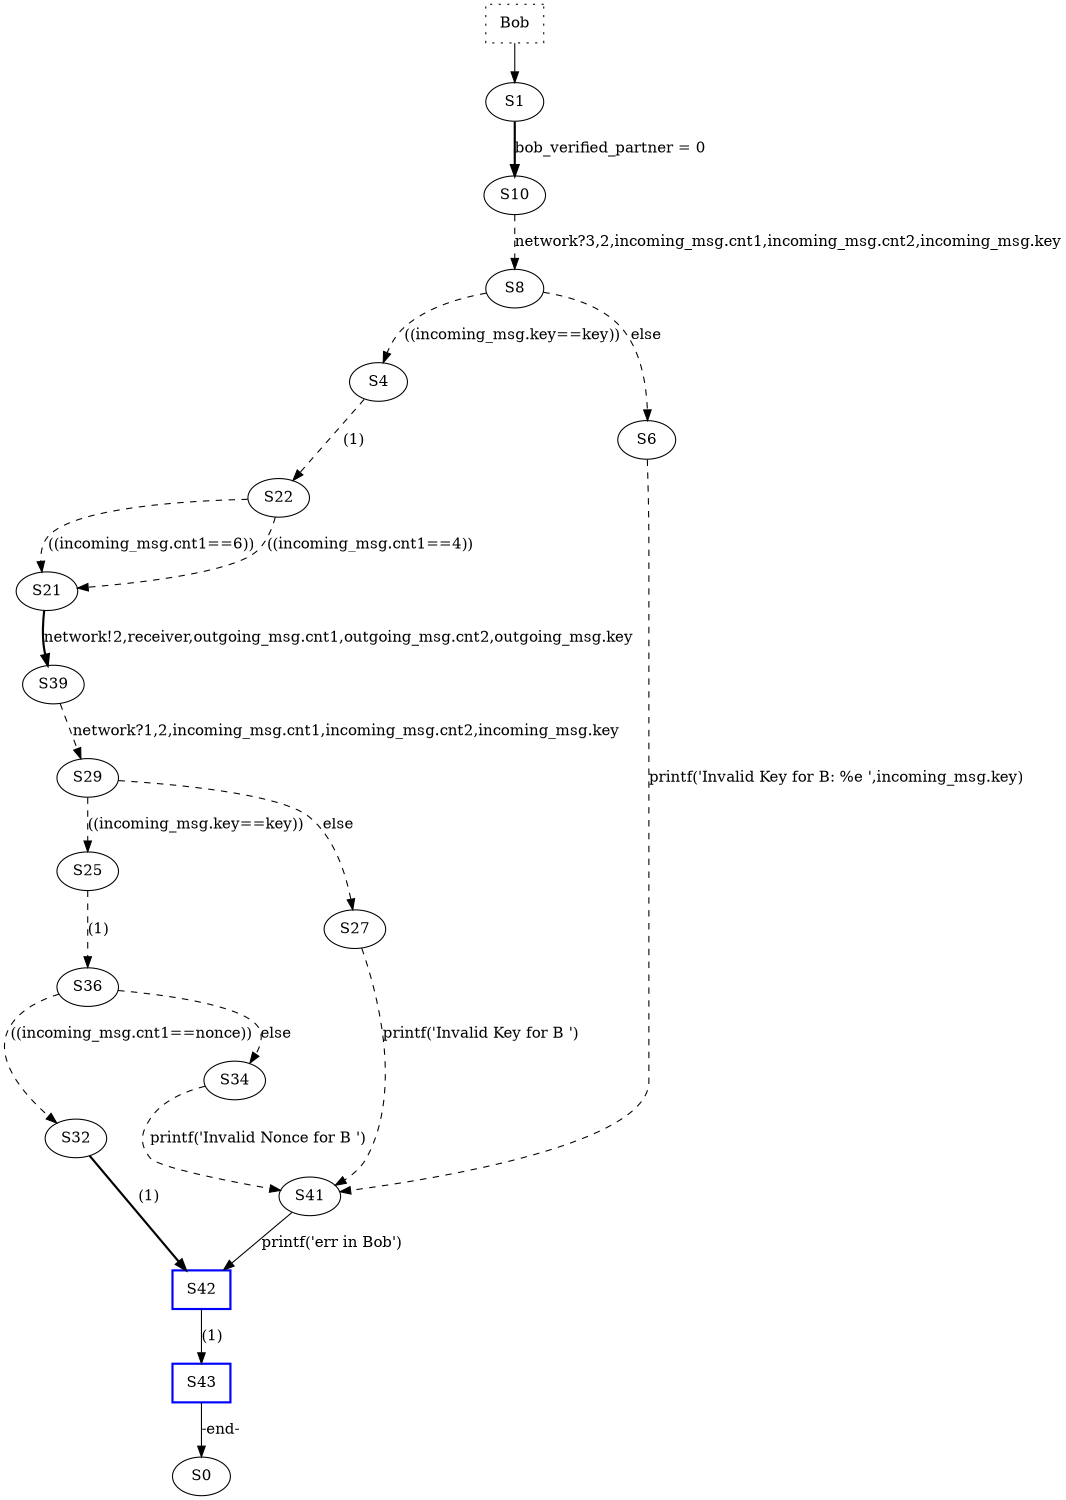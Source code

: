 digraph p_Bob {
size="8,10";
  GT [shape=box,style=dotted,label="Bob"];
  GT -> S1;
    S1 -> S10  [color=black,style=bold,label="bob_verified_partner = 0"];
    S10 -> S8  [color=black,style=dashed,label="network?3,2,incoming_msg.cnt1,incoming_msg.cnt2,incoming_msg.key"];
    S8 -> S4  [color=black,style=dashed,label="((incoming_msg.key==key))"];
    S8 -> S6  [color=black,style=dashed,label="else"];
    S4 -> S22  [color=black,style=dashed,label="(1)"];
    S22 -> S21  [color=black,style=dashed,label="((incoming_msg.cnt1==6))"];
    S22 -> S21  [color=black,style=dashed,label="((incoming_msg.cnt1==4))"];
    S21 -> S39  [color=black,style=bold,label="network!2,receiver,outgoing_msg.cnt1,outgoing_msg.cnt2,outgoing_msg.key"];
    S39 -> S29  [color=black,style=dashed,label="network?1,2,incoming_msg.cnt1,incoming_msg.cnt2,incoming_msg.key"];
    S29 -> S25  [color=black,style=dashed,label="((incoming_msg.key==key))"];
    S29 -> S27  [color=black,style=dashed,label="else"];
    S25 -> S36  [color=black,style=dashed,label="(1)"];
    S36 -> S32  [color=black,style=dashed,label="((incoming_msg.cnt1==nonce))"];
    S36 -> S34  [color=black,style=dashed,label="else"];
    S32 -> S42  [color=black,style=bold,label="(1)"];
    S42 -> S43  [color=black,style=solid,label="(1)"];
  S42 [color=blue,style=bold,shape=box];
    S43 -> S0  [color=black,style=solid,label="-end-"];
  S43 [color=blue,style=bold,shape=box];
    S34 -> S41  [color=black,style=dashed,label="printf('Invalid Nonce for B ')"];
    S41 -> S42  [color=black,style=solid,label="printf('err in Bob')"];
    S27 -> S41  [color=black,style=dashed,label="printf('Invalid Key for B ')"];
    S6 -> S41  [color=black,style=dashed,label="printf('Invalid Key for B: %e ',incoming_msg.key)"];
}
